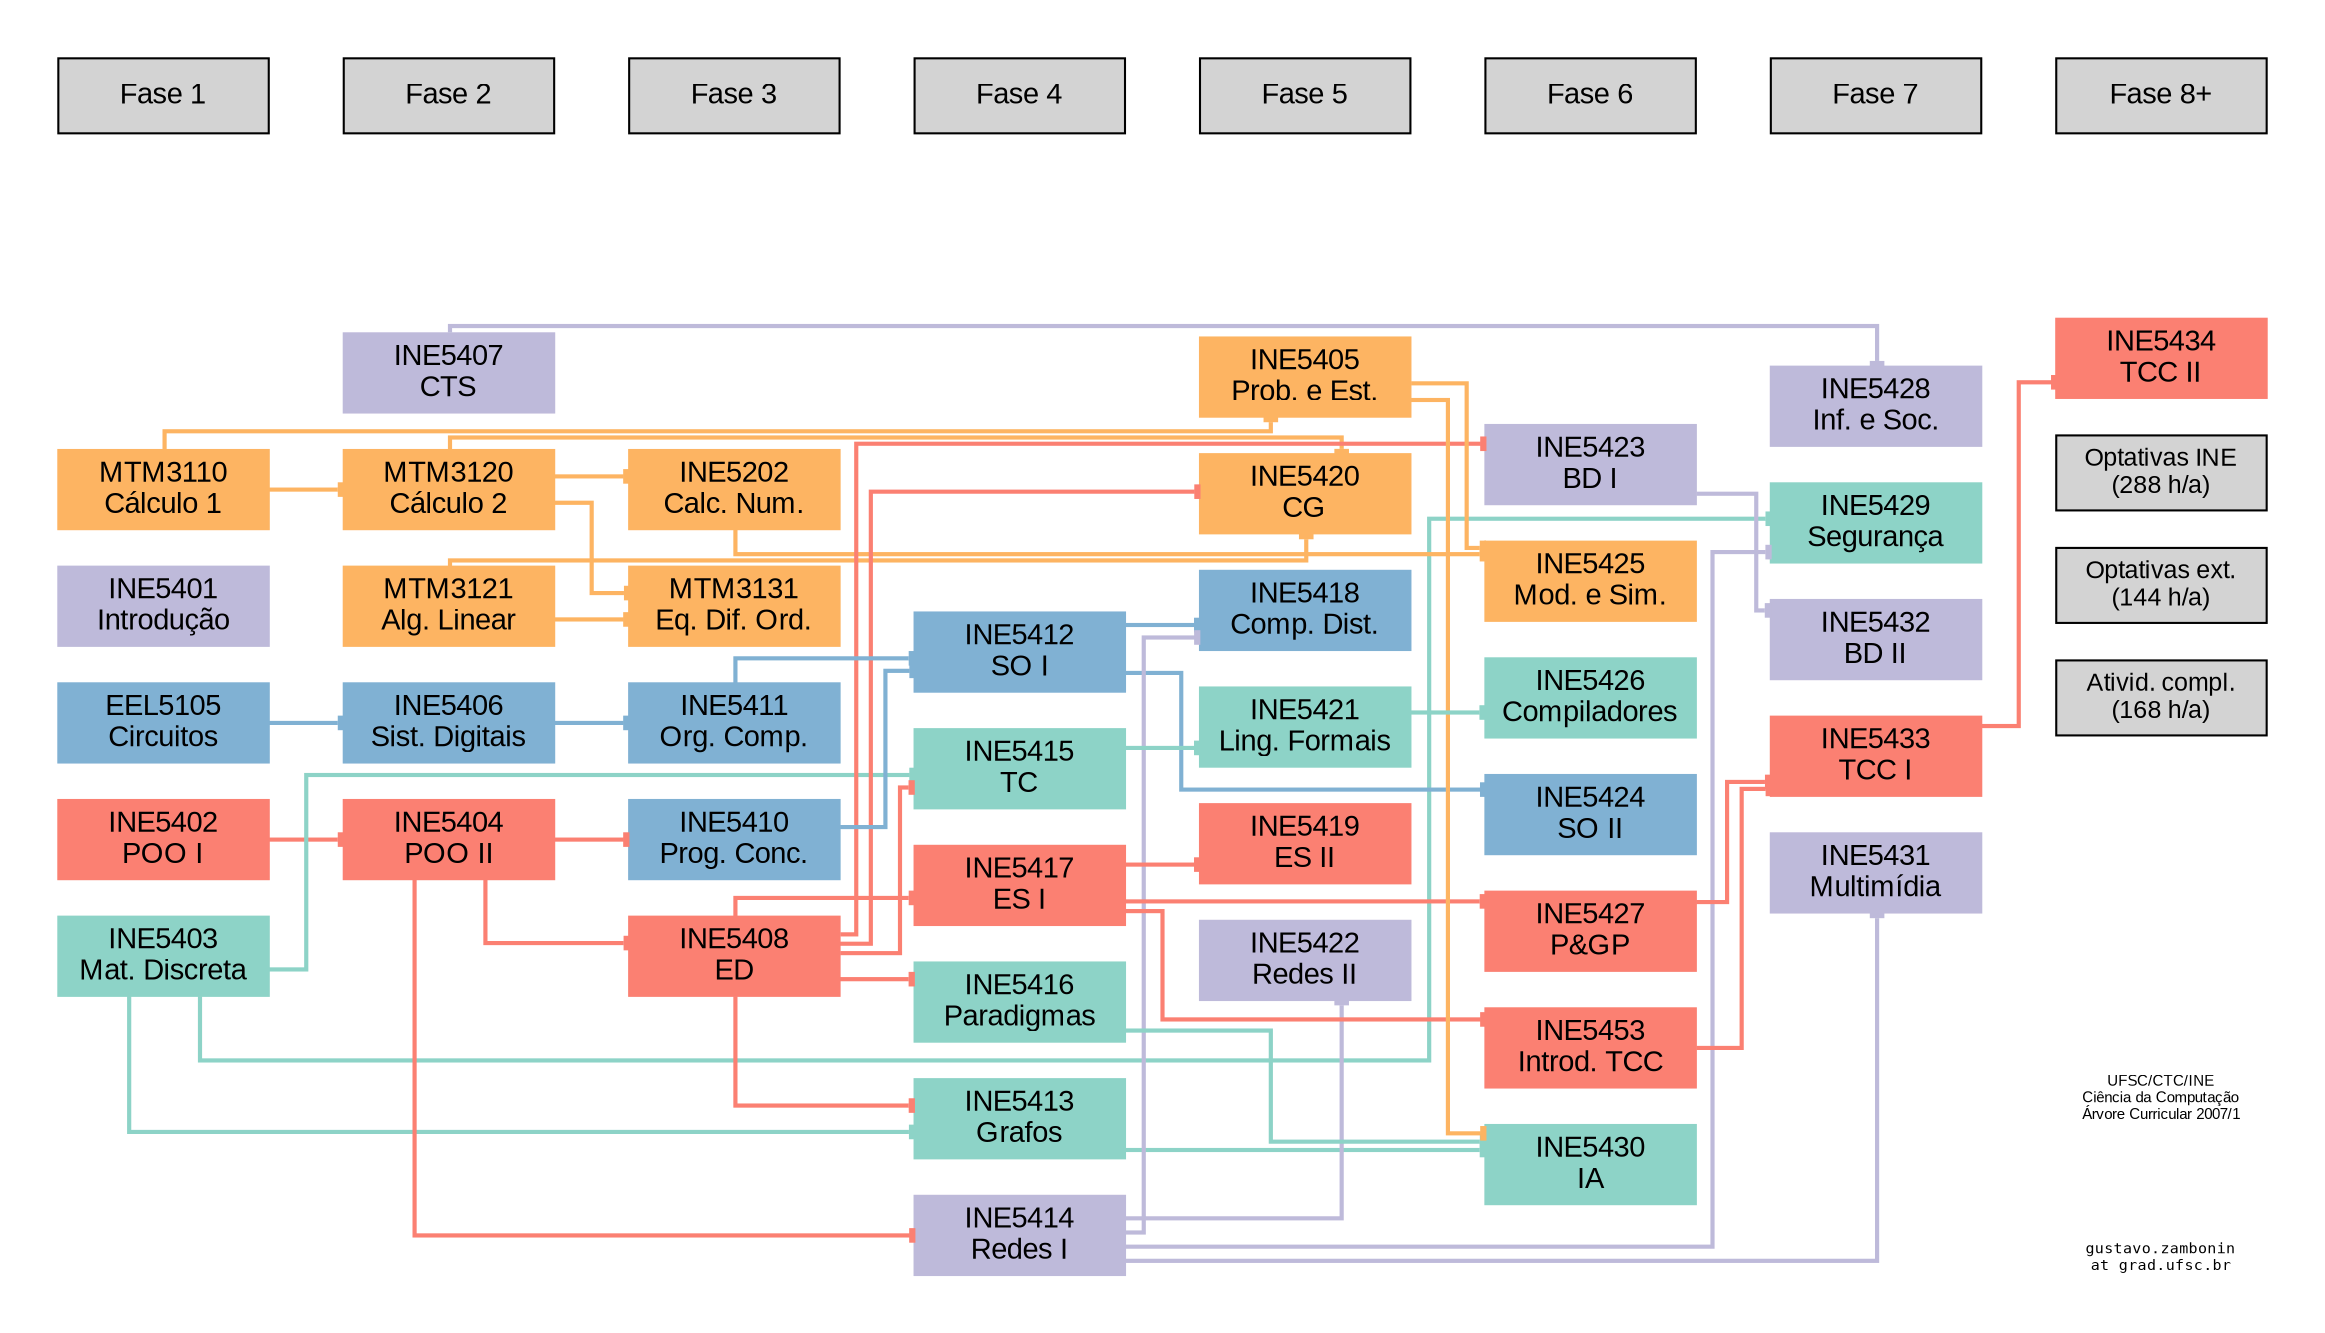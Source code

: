 // force absence of multi-edges with `strict` keyword
strict digraph "curriculum-graph-compsci-ufsc" {
  // direction of graph layout is left to right
  rankdir=LR;

  // edges route around nodes with polygonal chains
  splines=ortho;

  // set transparent background
  bgcolor="#00000000";

  // set global style for nodes
  node [
    width=1.4 height=.5 shape=box style=filled
    fontname=Arial colorscheme=set36
  ];

  // set global style for edges
  edge [style=bold colorscheme=set36 arrowsize=.5 arrowhead=tee];

  // hack to remove extra space between header and other clusters
  subgraph cluster_everything {
    // remove all cluster borders
    color="#00000000";

    // if positioned after other clusters, then the header becomes a footer
    subgraph cluster_header {
      // align header with other clusters via an invisible chain
      "Fase 1" -> "Fase 2" -> "Fase 3" -> "Fase 4" ->
      "Fase 5" -> "Fase 6" -> "Fase 7" -> "Fase 8+" [style=invis];
    }

    // colorscheme and labels are subjective
    // there is no automatic text wrapping, so new lines are inserted manually
    subgraph cluster_1 {
      eel5105 [color=5 label="EEL5105\nCircuitos"];
      ine5401 [color=3 label="INE5401\nIntrodução"];
      ine5402 [color=4 label="INE5402\nPOO I"];
      ine5403 [color=1 label="INE5403\nMat. Discreta"];
      mtm3110 [color=6 label="MTM3110\nCálculo 1"];
    }

    subgraph cluster_2 {
      ine5404 [color=4 label="INE5404\nPOO II"];
      ine5406 [color=5 label="INE5406\nSist. Digitais"];
      ine5407 [color=3 label="INE5407\nCTS"];
      mtm3120 [color=6 label="MTM3120\nCálculo 2"];
      mtm3121 [color=6 label="MTM3121\nAlg. Linear"];
    }

    subgraph cluster_3 {
      ine5202 [color=6 label="INE5202\nCalc. Num."];
      ine5408 [color=4 label="INE5408\nED"];
      ine5410 [color=5 label="INE5410\nProg. Conc."];
      ine5411 [color=5 label="INE5411\nOrg. Comp."];
      mtm3131 [color=6 label="MTM3131\nEq. Dif. Ord."];
    }

    subgraph cluster_4 {
      ine5412 [color=5 label="INE5412\nSO I"];
      ine5413 [color=1 label="INE5413\nGrafos"];
      ine5414 [color=3 label="INE5414\nRedes I"];
      ine5415 [color=1 label="INE5415\nTC"];
      ine5416 [color=1 label="INE5416\nParadigmas"];
      ine5417 [color=4 label="INE5417\nES I"];
    }

    subgraph cluster_5 {
      ine5405 [color=6 label="INE5405\nProb. e Est."];
      ine5418 [color=5 label="INE5418\nComp. Dist."];
      ine5419 [color=4 label="INE5419\nES II"];
      ine5420 [color=6 label="INE5420\nCG"];
      ine5421 [color=1 label="INE5421\nLing. Formais"];
      ine5422 [color=3 label="INE5422\nRedes II"];
    }

    subgraph cluster_6 {
      ine5423 [color=3 label="INE5423\nBD I"];
      ine5424 [color=5 label="INE5424\nSO II"];
      ine5425 [color=6 label="INE5425\nMod. e Sim."];
      ine5426 [color=1 label="INE5426\nCompiladores"];
      ine5427 [color=4 label="INE5427\nP&GP"];
      ine5430 [color=1 label="INE5430\nIA"];
      ine5453 [color=4 label="INE5453\nIntrod. TCC"];
    }

    subgraph cluster_7 {
      ine5428 [color=3 label="INE5428\nInf. e Soc."];
      ine5429 [color=1 label="INE5429\nSegurança"];
      ine5431 [color=3 label="INE5431\nMultimídia"];
      ine5432 [color=3 label="INE5432\nBD II"];
      ine5433 [color=4 label="INE5433\nTCC I"];
    }

    // last cluster also holds general info
    subgraph cluster_8 {
      ine5434 [color=4 label="INE5434\nTCC II"];
      opt1 [fontsize="12pt" label="Optativas INE\n(288 h/a)"];
      opt2 [fontsize="12pt" label="Optativas ext.\n(144 h/a)"];
      comp [fontsize="12pt" label="Ativid. compl.\n(168 h/a)"];

      // label location parameters still make it overlap with the image,
      // so height is set manually
      info [
        color="#00000000" labelloc="b" imagescale=true imagepos="tc"
        fontsize="7pt" height=2.35 image="logo-ufsc.svg"
        label="UFSC/CTC/INE\nCiência da Computação\nÁrvore Curricular 2007/1"
      ];

      license [
        color="#00000000" labelloc="b" imagescale=true imagepos="tc"
        fontsize="7pt" height=.75 fontname=mono image="by-nc-sa.svg"
        label="gustavo.zambonin\nat grad.ufsc.br"
      ];
    }
  }

  // the heart of the graph: edge descriptions
  // they are not grouped to make editing and parsing easier
  eel5105 -> ine5406 [color=5];
  ine5202 -> ine5425 [color=6];
  ine5402 -> ine5404 [color=4];
  ine5403 -> ine5413 [color=1];
  ine5403 -> ine5415 [color=1];
  ine5403 -> ine5429 [color=1];
  ine5404 -> ine5408 [color=4];
  ine5404 -> ine5410 [color=4];
  ine5404 -> ine5414 [color=4];
  ine5405 -> ine5425 [color=6];
  ine5405 -> ine5430 [color=6];
  ine5406 -> ine5411 [color=5];
  ine5407 -> ine5428 [color=3];
  ine5408 -> ine5413 [color=4];
  ine5408 -> ine5415 [color=4];
  ine5408 -> ine5416 [color=4];
  ine5408 -> ine5417 [color=4];
  ine5408 -> ine5420 [color=4];
  ine5408 -> ine5423 [color=4];
  ine5410 -> ine5412 [color=5];
  ine5411 -> ine5412 [color=5];
  ine5412 -> ine5418 [color=5];
  ine5412 -> ine5424 [color=5];
  ine5413 -> ine5430 [color=1];
  ine5414 -> ine5418 [color=3];
  ine5414 -> ine5422 [color=3];
  ine5414 -> ine5429 [color=3];
  ine5414 -> ine5431 [color=3];
  ine5415 -> ine5421 [color=1];
  ine5416 -> ine5430 [color=1];
  ine5417 -> ine5419 [color=4];
  ine5417 -> ine5427 [color=4];
  ine5417 -> ine5453 [color=4];
  ine5421 -> ine5426 [color=1];
  ine5423 -> ine5432 [color=3];
  ine5427 -> ine5433 [color=4];
  ine5433 -> ine5434 [color=4];
  ine5453 -> ine5433 [color=4];

  // the student may not need to take pre-calculus so the constraint is broken,
  // also it makes the graph prettier
  mtm3110 -> ine5405 [color=6];
  mtm3110 -> mtm3120 [color=6];
  mtm3120 -> ine5202 [color=6];
  mtm3120 -> ine5420 [color=6];
  mtm3120 -> mtm3131 [color=6];
  mtm3121 -> ine5420 [color=6];
  mtm3121 -> mtm3131 [color=6];
}
